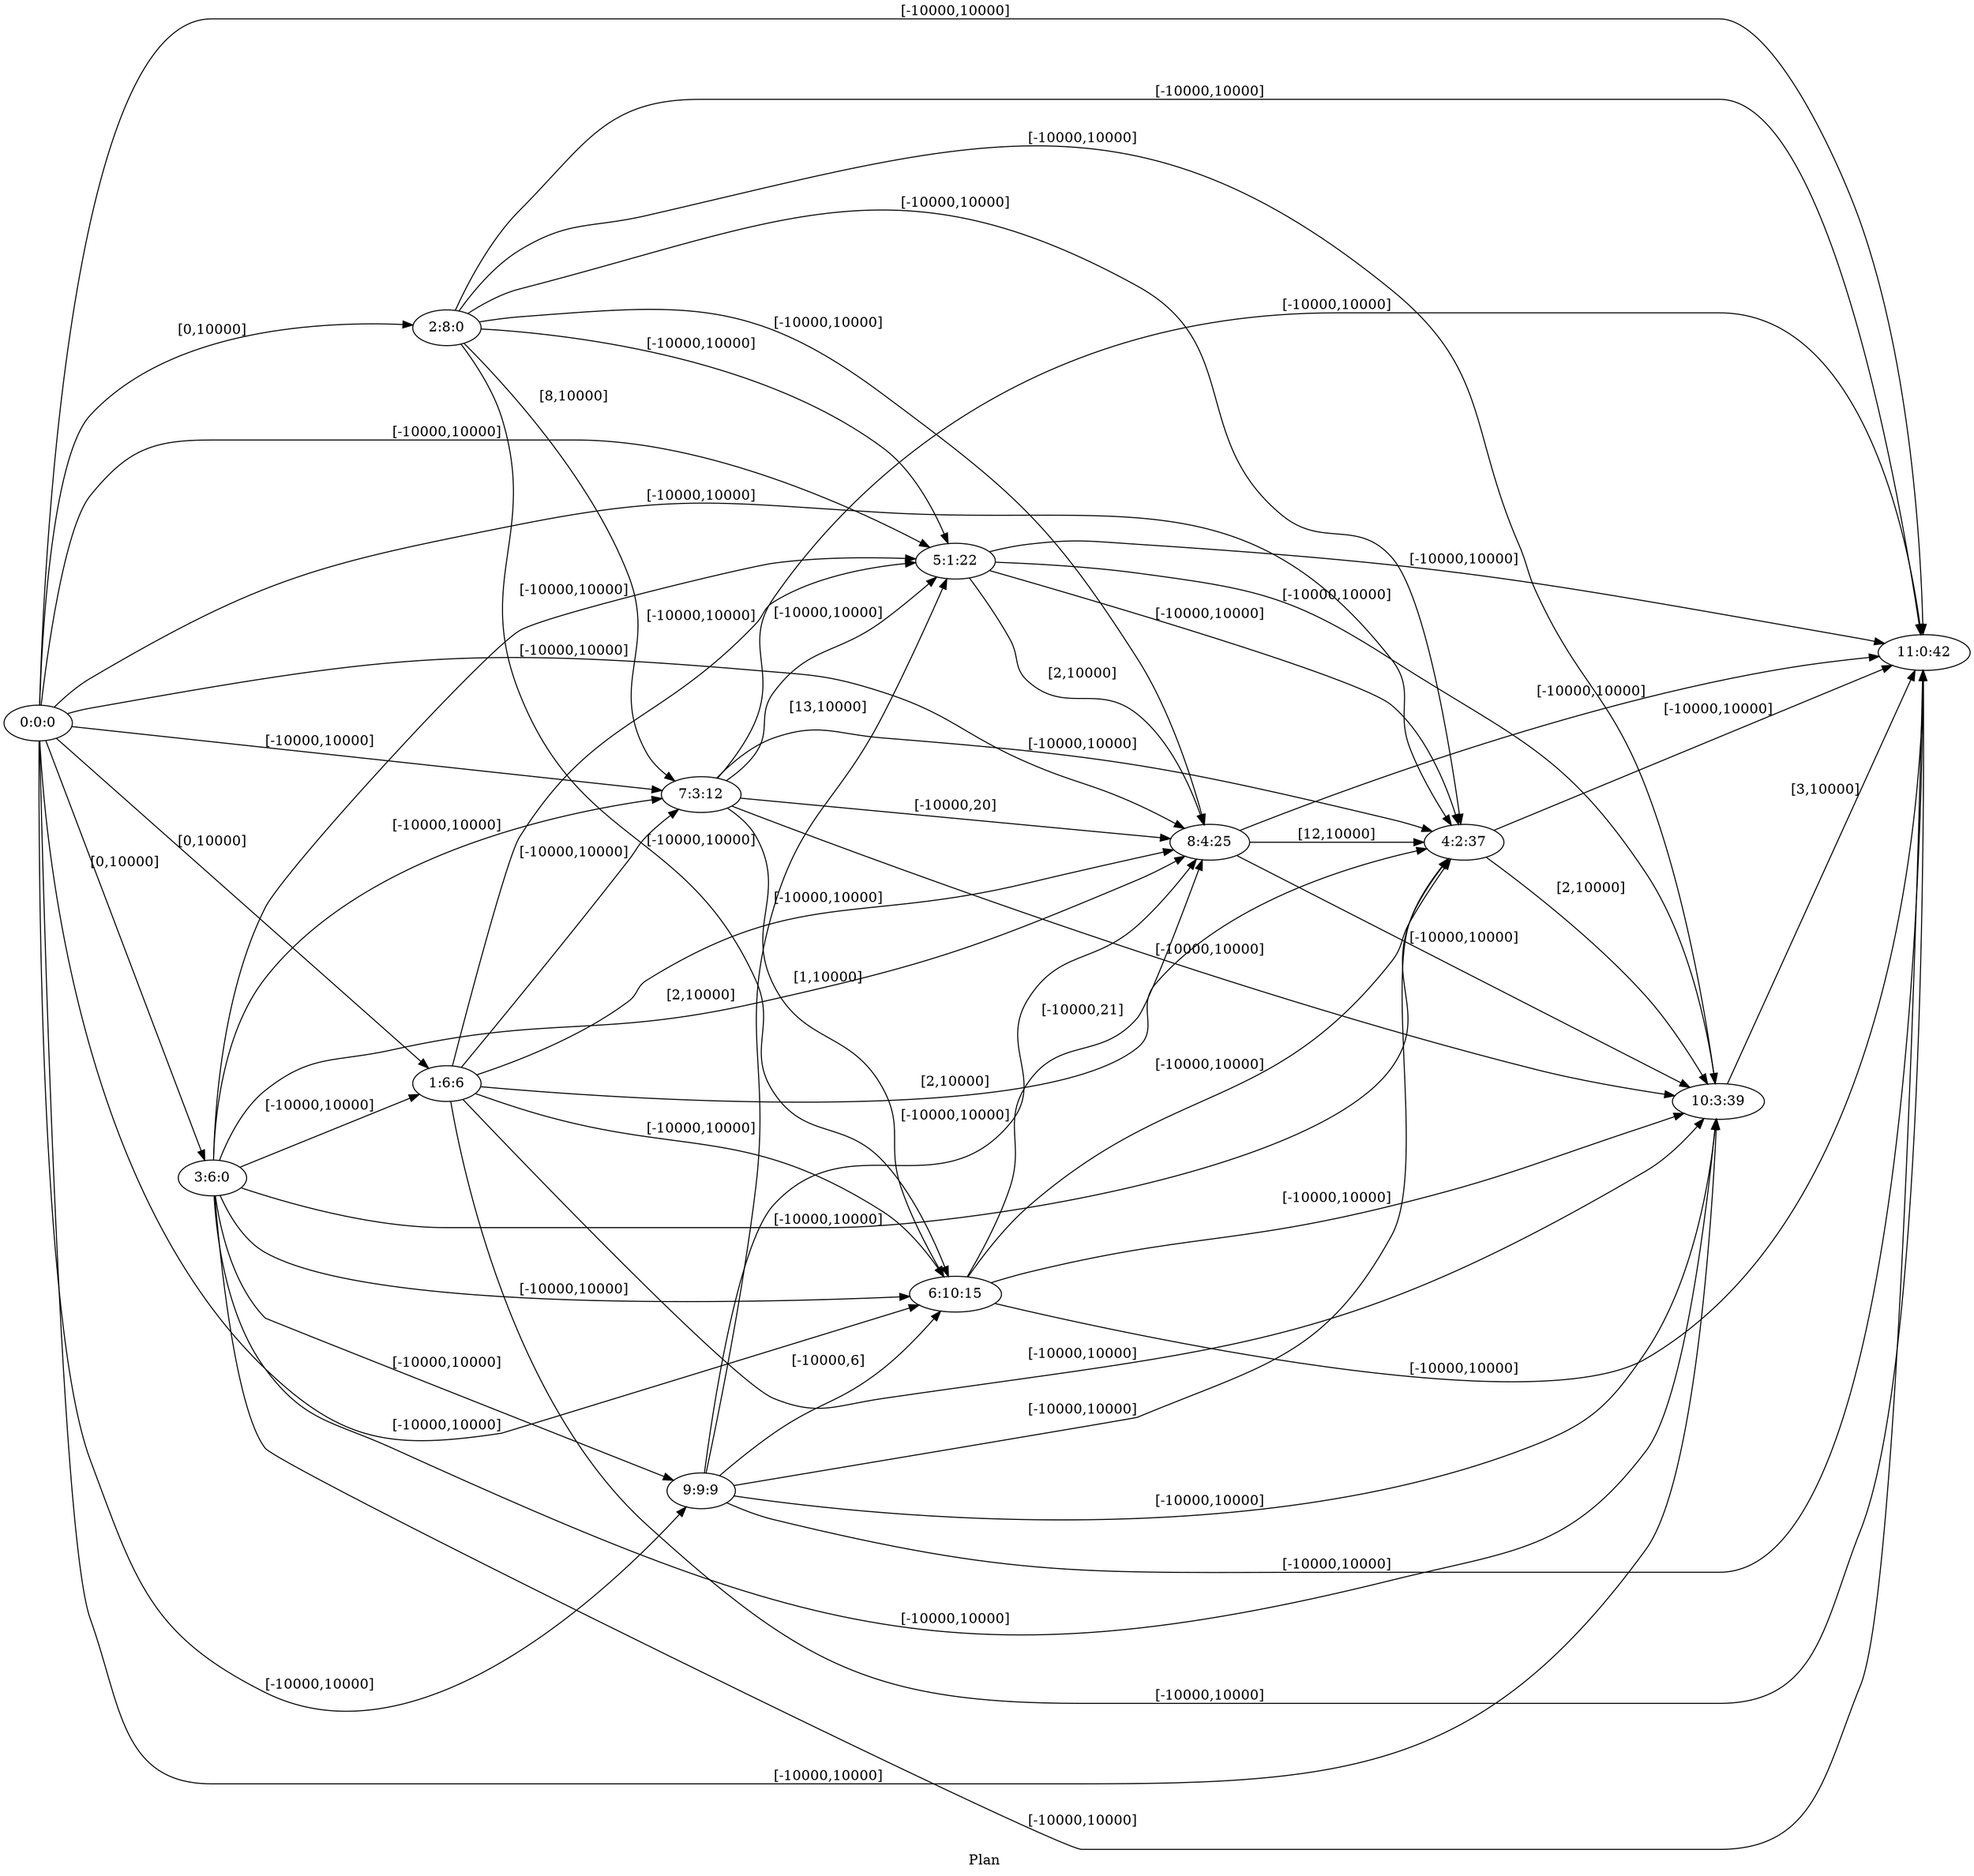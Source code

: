 digraph G {
 rankdir = LR;
 nodesep = .45; 
 size = 30;
label="Plan ";
 fldt = 0.519369;
"0:0:0"->"1:6:6"[ label = "[0,10000]"];
"0:0:0"->"2:8:0"[ label = "[0,10000]"];
"0:0:0"->"3:6:0"[ label = "[0,10000]"];
"0:0:0"->"4:2:37"[ label = "[-10000,10000]"];
"0:0:0"->"5:1:22"[ label = "[-10000,10000]"];
"0:0:0"->"6:10:15"[ label = "[-10000,10000]"];
"0:0:0"->"7:3:12"[ label = "[-10000,10000]"];
"0:0:0"->"8:4:25"[ label = "[-10000,10000]"];
"0:0:0"->"9:9:9"[ label = "[-10000,10000]"];
"0:0:0"->"10:3:39"[ label = "[-10000,10000]"];
"0:0:0"->"11:0:42"[ label = "[-10000,10000]"];
"1:6:6"->"4:2:37"[ label = "[2,10000]"];
"1:6:6"->"5:1:22"[ label = "[-10000,10000]"];
"1:6:6"->"6:10:15"[ label = "[-10000,10000]"];
"1:6:6"->"7:3:12"[ label = "[-10000,10000]"];
"1:6:6"->"8:4:25"[ label = "[-10000,10000]"];
"1:6:6"->"10:3:39"[ label = "[-10000,10000]"];
"1:6:6"->"11:0:42"[ label = "[-10000,10000]"];
"2:8:0"->"4:2:37"[ label = "[-10000,10000]"];
"2:8:0"->"5:1:22"[ label = "[-10000,10000]"];
"2:8:0"->"6:10:15"[ label = "[-10000,10000]"];
"2:8:0"->"7:3:12"[ label = "[8,10000]"];
"2:8:0"->"8:4:25"[ label = "[-10000,10000]"];
"2:8:0"->"10:3:39"[ label = "[-10000,10000]"];
"2:8:0"->"11:0:42"[ label = "[-10000,10000]"];
"3:6:0"->"1:6:6"[ label = "[-10000,10000]"];
"3:6:0"->"4:2:37"[ label = "[-10000,10000]"];
"3:6:0"->"5:1:22"[ label = "[-10000,10000]"];
"3:6:0"->"6:10:15"[ label = "[-10000,10000]"];
"3:6:0"->"7:3:12"[ label = "[-10000,10000]"];
"3:6:0"->"8:4:25"[ label = "[2,10000]"];
"3:6:0"->"9:9:9"[ label = "[-10000,10000]"];
"3:6:0"->"10:3:39"[ label = "[-10000,10000]"];
"3:6:0"->"11:0:42"[ label = "[-10000,10000]"];
"4:2:37"->"10:3:39"[ label = "[2,10000]"];
"4:2:37"->"11:0:42"[ label = "[-10000,10000]"];
"5:1:22"->"4:2:37"[ label = "[-10000,10000]"];
"5:1:22"->"8:4:25"[ label = "[2,10000]"];
"5:1:22"->"10:3:39"[ label = "[-10000,10000]"];
"5:1:22"->"11:0:42"[ label = "[-10000,10000]"];
"6:10:15"->"4:2:37"[ label = "[-10000,10000]"];
"6:10:15"->"8:4:25"[ label = "[-10000,21]"];
"6:10:15"->"10:3:39"[ label = "[-10000,10000]"];
"6:10:15"->"11:0:42"[ label = "[-10000,10000]"];
"7:3:12"->"4:2:37"[ label = "[-10000,10000]"];
"7:3:12"->"5:1:22"[ label = "[-10000,10000]"];
"7:3:12"->"6:10:15"[ label = "[1,10000]"];
"7:3:12"->"8:4:25"[ label = "[-10000,20]"];
"7:3:12"->"10:3:39"[ label = "[-10000,10000]"];
"7:3:12"->"11:0:42"[ label = "[-10000,10000]"];
"8:4:25"->"4:2:37"[ label = "[12,10000]"];
"8:4:25"->"10:3:39"[ label = "[-10000,10000]"];
"8:4:25"->"11:0:42"[ label = "[-10000,10000]"];
"9:9:9"->"4:2:37"[ label = "[-10000,10000]"];
"9:9:9"->"5:1:22"[ label = "[13,10000]"];
"9:9:9"->"6:10:15"[ label = "[-10000,6]"];
"9:9:9"->"8:4:25"[ label = "[-10000,10000]"];
"9:9:9"->"10:3:39"[ label = "[-10000,10000]"];
"9:9:9"->"11:0:42"[ label = "[-10000,10000]"];
"10:3:39"->"11:0:42"[ label = "[3,10000]"];
}
